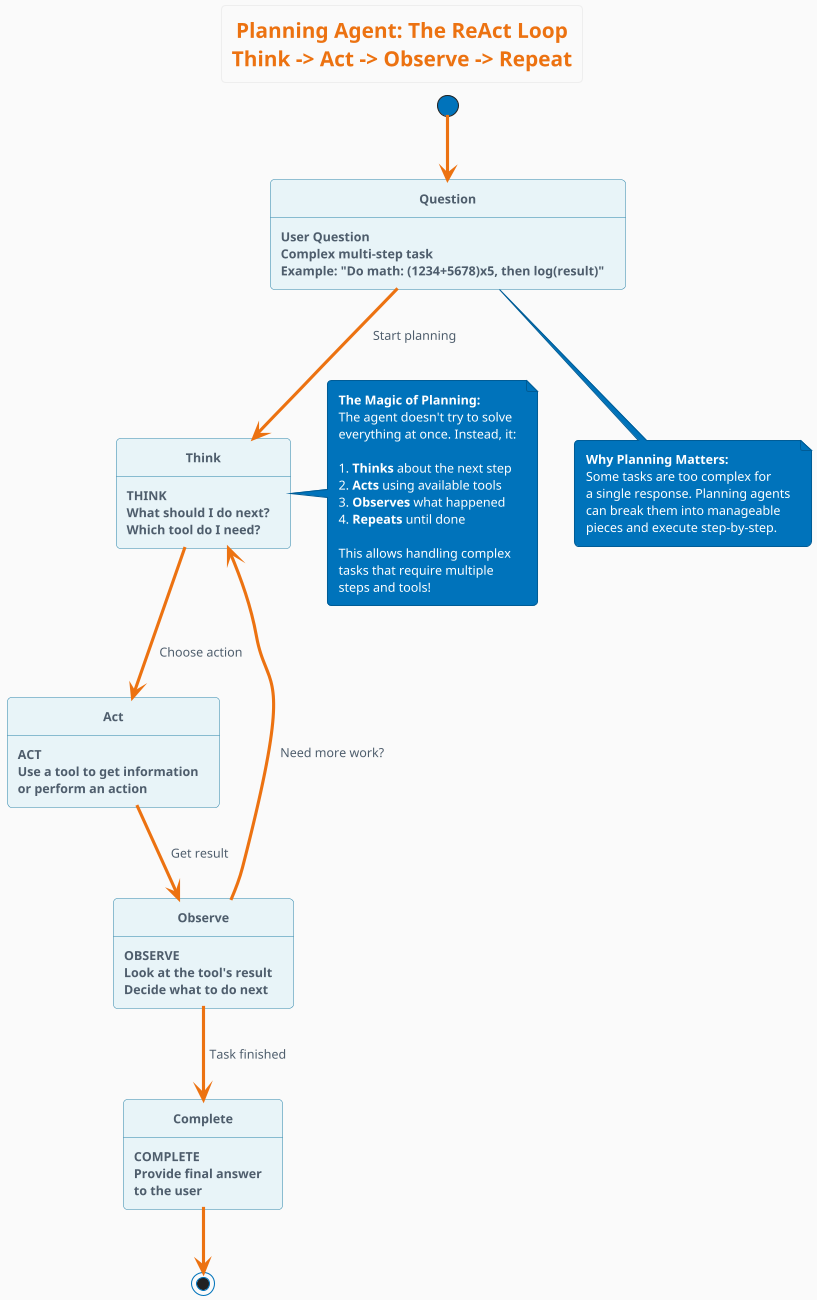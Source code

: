 @startuml Planning Agent - Simple ReAct Loop
!theme aws-orange
skinparam backgroundColor #FAFAFA
skinparam state {
    BackgroundColor #E8F4F8
    BorderColor #2E86AB
    FontName Arial
    FontSize 12
    FontStyle bold
}

title **Planning Agent: The ReAct Loop**\nThink -> Act -> Observe -> Repeat

[*] --> Question

state Question {
    Question : **User Question**
    Question : Complex multi-step task
    Question : Example: "Do math: (1234+5678)x5, then log(result)"
}

state Think {
    Think : **THINK**
    Think : What should I do next?
    Think : Which tool do I need?
}

state Act {
    Act : **ACT**
    Act : Use a tool to get information
    Act : or perform an action
}

state Observe {
    Observe : **OBSERVE**
    Observe : Look at the tool's result
    Observe : Decide what to do next
}

state Complete {
    Complete : **COMPLETE**
    Complete : Provide final answer
    Complete : to the user
}

Question --> Think : Start planning
Think --> Act : Choose action
Act --> Observe : Get result
Observe --> Think : Need more work?
Observe --> Complete : Task finished
Complete --> [*]

note right of Think
    **The Magic of Planning:**
    The agent doesn't try to solve
    everything at once. Instead, it:
    
    1. **Thinks** about the next step
    2. **Acts** using available tools  
    3. **Observes** what happened
    4. **Repeats** until done
    
    This allows handling complex
    tasks that require multiple
    steps and tools!
end note

note bottom of Question
    **Why Planning Matters:**
    Some tasks are too complex for
    a single response. Planning agents
    can break them into manageable
    pieces and execute step-by-step.
end note

@enduml
